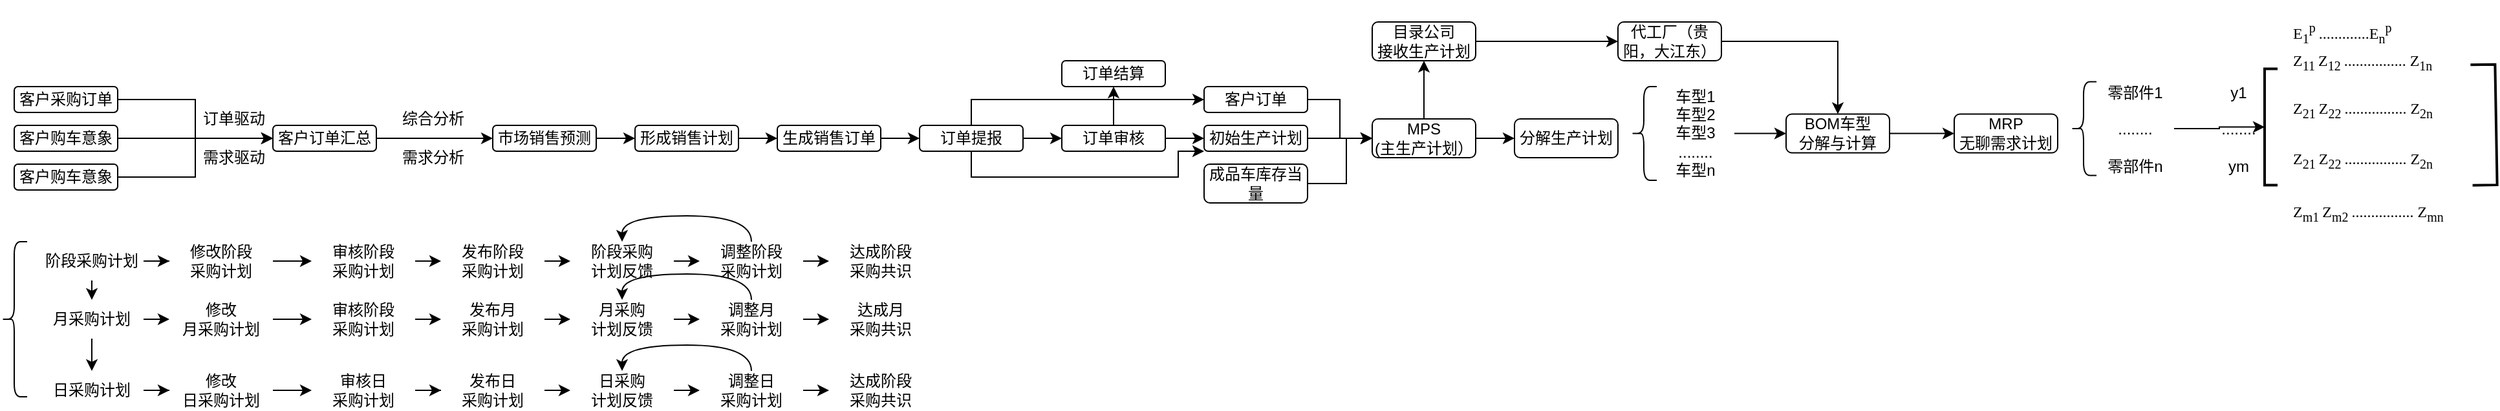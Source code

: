 <mxfile version="20.8.1" type="github">
  <diagram id="C5RBs43oDa-KdzZeNtuy" name="Page-1">
    <mxGraphModel dx="854" dy="623" grid="1" gridSize="10" guides="1" tooltips="1" connect="1" arrows="1" fold="1" page="1" pageScale="1" pageWidth="827" pageHeight="1169" math="0" shadow="0">
      <root>
        <mxCell id="WIyWlLk6GJQsqaUBKTNV-0" />
        <mxCell id="WIyWlLk6GJQsqaUBKTNV-1" parent="WIyWlLk6GJQsqaUBKTNV-0" />
        <mxCell id="sxWZpPEsp6KU3jiY7LQL-4" style="edgeStyle=orthogonalEdgeStyle;rounded=0;orthogonalLoop=1;jettySize=auto;html=1;exitX=1;exitY=0.5;exitDx=0;exitDy=0;entryX=0;entryY=0.5;entryDx=0;entryDy=0;" parent="WIyWlLk6GJQsqaUBKTNV-1" source="WIyWlLk6GJQsqaUBKTNV-3" target="sxWZpPEsp6KU3jiY7LQL-2" edge="1">
          <mxGeometry relative="1" as="geometry" />
        </mxCell>
        <mxCell id="WIyWlLk6GJQsqaUBKTNV-3" value="客户采购订单" style="rounded=1;whiteSpace=wrap;html=1;fontSize=12;glass=0;strokeWidth=1;shadow=0;" parent="WIyWlLk6GJQsqaUBKTNV-1" vertex="1">
          <mxGeometry x="60" y="80" width="80" height="20" as="geometry" />
        </mxCell>
        <mxCell id="WIyWlLk6GJQsqaUBKTNV-4" value="Yes" style="rounded=0;html=1;jettySize=auto;orthogonalLoop=1;fontSize=11;endArrow=block;endFill=0;endSize=8;strokeWidth=1;shadow=0;labelBackgroundColor=none;edgeStyle=orthogonalEdgeStyle;" parent="WIyWlLk6GJQsqaUBKTNV-1" edge="1">
          <mxGeometry y="20" relative="1" as="geometry">
            <mxPoint as="offset" />
            <mxPoint x="220" y="250" as="sourcePoint" />
          </mxGeometry>
        </mxCell>
        <mxCell id="WIyWlLk6GJQsqaUBKTNV-5" value="No" style="edgeStyle=orthogonalEdgeStyle;rounded=0;html=1;jettySize=auto;orthogonalLoop=1;fontSize=11;endArrow=block;endFill=0;endSize=8;strokeWidth=1;shadow=0;labelBackgroundColor=none;" parent="WIyWlLk6GJQsqaUBKTNV-1" edge="1">
          <mxGeometry y="10" relative="1" as="geometry">
            <mxPoint as="offset" />
            <mxPoint x="270" y="210" as="sourcePoint" />
          </mxGeometry>
        </mxCell>
        <mxCell id="WIyWlLk6GJQsqaUBKTNV-8" value="No" style="rounded=0;html=1;jettySize=auto;orthogonalLoop=1;fontSize=11;endArrow=block;endFill=0;endSize=8;strokeWidth=1;shadow=0;labelBackgroundColor=none;edgeStyle=orthogonalEdgeStyle;" parent="WIyWlLk6GJQsqaUBKTNV-1" edge="1">
          <mxGeometry x="0.333" y="20" relative="1" as="geometry">
            <mxPoint as="offset" />
            <mxPoint x="220" y="370" as="sourcePoint" />
          </mxGeometry>
        </mxCell>
        <mxCell id="WIyWlLk6GJQsqaUBKTNV-9" value="Yes" style="edgeStyle=orthogonalEdgeStyle;rounded=0;html=1;jettySize=auto;orthogonalLoop=1;fontSize=11;endArrow=block;endFill=0;endSize=8;strokeWidth=1;shadow=0;labelBackgroundColor=none;" parent="WIyWlLk6GJQsqaUBKTNV-1" edge="1">
          <mxGeometry y="10" relative="1" as="geometry">
            <mxPoint as="offset" />
            <mxPoint x="320" y="330" as="targetPoint" />
          </mxGeometry>
        </mxCell>
        <mxCell id="sxWZpPEsp6KU3jiY7LQL-5" style="edgeStyle=orthogonalEdgeStyle;rounded=0;orthogonalLoop=1;jettySize=auto;html=1;exitX=1;exitY=0.5;exitDx=0;exitDy=0;entryX=1;entryY=1;entryDx=0;entryDy=0;" parent="WIyWlLk6GJQsqaUBKTNV-1" source="sxWZpPEsp6KU3jiY7LQL-0" target="sxWZpPEsp6KU3jiY7LQL-7" edge="1">
          <mxGeometry relative="1" as="geometry">
            <mxPoint x="230" y="120" as="targetPoint" />
            <Array as="points">
              <mxPoint x="200" y="120" />
              <mxPoint x="200" y="120" />
            </Array>
          </mxGeometry>
        </mxCell>
        <mxCell id="sxWZpPEsp6KU3jiY7LQL-0" value="客户购车意象" style="rounded=1;whiteSpace=wrap;html=1;fontSize=12;glass=0;strokeWidth=1;shadow=0;" parent="WIyWlLk6GJQsqaUBKTNV-1" vertex="1">
          <mxGeometry x="60" y="110" width="80" height="20" as="geometry" />
        </mxCell>
        <mxCell id="sxWZpPEsp6KU3jiY7LQL-6" style="edgeStyle=orthogonalEdgeStyle;rounded=0;orthogonalLoop=1;jettySize=auto;html=1;exitX=1;exitY=0.5;exitDx=0;exitDy=0;entryX=1;entryY=1;entryDx=0;entryDy=0;" parent="WIyWlLk6GJQsqaUBKTNV-1" source="sxWZpPEsp6KU3jiY7LQL-1" target="sxWZpPEsp6KU3jiY7LQL-7" edge="1">
          <mxGeometry relative="1" as="geometry">
            <mxPoint x="230" y="120" as="targetPoint" />
            <Array as="points">
              <mxPoint x="200" y="150" />
              <mxPoint x="200" y="120" />
            </Array>
          </mxGeometry>
        </mxCell>
        <mxCell id="sxWZpPEsp6KU3jiY7LQL-1" value="客户购车意象" style="rounded=1;whiteSpace=wrap;html=1;fontSize=12;glass=0;strokeWidth=1;shadow=0;" parent="WIyWlLk6GJQsqaUBKTNV-1" vertex="1">
          <mxGeometry x="60" y="140" width="80" height="20" as="geometry" />
        </mxCell>
        <mxCell id="sxWZpPEsp6KU3jiY7LQL-10" style="edgeStyle=orthogonalEdgeStyle;rounded=0;orthogonalLoop=1;jettySize=auto;html=1;exitX=1;exitY=0.5;exitDx=0;exitDy=0;entryX=0;entryY=0.5;entryDx=0;entryDy=0;" parent="WIyWlLk6GJQsqaUBKTNV-1" source="sxWZpPEsp6KU3jiY7LQL-2" target="sxWZpPEsp6KU3jiY7LQL-9" edge="1">
          <mxGeometry relative="1" as="geometry" />
        </mxCell>
        <mxCell id="sxWZpPEsp6KU3jiY7LQL-2" value="客户订单汇总" style="rounded=1;whiteSpace=wrap;html=1;fontSize=12;glass=0;strokeWidth=1;shadow=0;" parent="WIyWlLk6GJQsqaUBKTNV-1" vertex="1">
          <mxGeometry x="260" y="110" width="80" height="20" as="geometry" />
        </mxCell>
        <mxCell id="sxWZpPEsp6KU3jiY7LQL-7" value="订单驱动" style="text;html=1;strokeColor=none;fillColor=none;align=center;verticalAlign=middle;whiteSpace=wrap;rounded=0;" parent="WIyWlLk6GJQsqaUBKTNV-1" vertex="1">
          <mxGeometry x="200" y="90" width="60" height="30" as="geometry" />
        </mxCell>
        <mxCell id="sxWZpPEsp6KU3jiY7LQL-8" value="需求驱动" style="text;html=1;strokeColor=none;fillColor=none;align=center;verticalAlign=middle;whiteSpace=wrap;rounded=0;" parent="WIyWlLk6GJQsqaUBKTNV-1" vertex="1">
          <mxGeometry x="200" y="120" width="60" height="30" as="geometry" />
        </mxCell>
        <mxCell id="67DfNJz796cae_3MI913-1" value="" style="edgeStyle=orthogonalEdgeStyle;rounded=0;orthogonalLoop=1;jettySize=auto;html=1;entryX=0;entryY=0.5;entryDx=0;entryDy=0;" parent="WIyWlLk6GJQsqaUBKTNV-1" source="sxWZpPEsp6KU3jiY7LQL-9" target="67DfNJz796cae_3MI913-2" edge="1">
          <mxGeometry relative="1" as="geometry">
            <mxPoint x="550" y="120" as="targetPoint" />
          </mxGeometry>
        </mxCell>
        <mxCell id="sxWZpPEsp6KU3jiY7LQL-9" value="市场销售预测" style="rounded=1;whiteSpace=wrap;html=1;fontSize=12;glass=0;strokeWidth=1;shadow=0;" parent="WIyWlLk6GJQsqaUBKTNV-1" vertex="1">
          <mxGeometry x="430" y="110" width="80" height="20" as="geometry" />
        </mxCell>
        <mxCell id="sxWZpPEsp6KU3jiY7LQL-11" value="综合分析" style="text;html=1;strokeColor=none;fillColor=none;align=center;verticalAlign=middle;whiteSpace=wrap;rounded=0;" parent="WIyWlLk6GJQsqaUBKTNV-1" vertex="1">
          <mxGeometry x="354" y="90" width="60" height="30" as="geometry" />
        </mxCell>
        <mxCell id="sxWZpPEsp6KU3jiY7LQL-12" value="需求分析" style="text;html=1;strokeColor=none;fillColor=none;align=center;verticalAlign=middle;whiteSpace=wrap;rounded=0;" parent="WIyWlLk6GJQsqaUBKTNV-1" vertex="1">
          <mxGeometry x="354" y="120" width="60" height="30" as="geometry" />
        </mxCell>
        <mxCell id="67DfNJz796cae_3MI913-4" style="edgeStyle=orthogonalEdgeStyle;rounded=0;orthogonalLoop=1;jettySize=auto;html=1;exitX=1;exitY=0.5;exitDx=0;exitDy=0;entryX=0;entryY=0.5;entryDx=0;entryDy=0;" parent="WIyWlLk6GJQsqaUBKTNV-1" source="67DfNJz796cae_3MI913-2" target="67DfNJz796cae_3MI913-3" edge="1">
          <mxGeometry relative="1" as="geometry" />
        </mxCell>
        <mxCell id="67DfNJz796cae_3MI913-2" value="形成销售计划" style="rounded=1;whiteSpace=wrap;html=1;fontSize=12;glass=0;strokeWidth=1;shadow=0;" parent="WIyWlLk6GJQsqaUBKTNV-1" vertex="1">
          <mxGeometry x="540" y="110" width="80" height="20" as="geometry" />
        </mxCell>
        <mxCell id="67DfNJz796cae_3MI913-8" style="edgeStyle=orthogonalEdgeStyle;rounded=0;orthogonalLoop=1;jettySize=auto;html=1;exitX=1;exitY=0.5;exitDx=0;exitDy=0;entryX=0;entryY=0.5;entryDx=0;entryDy=0;" parent="WIyWlLk6GJQsqaUBKTNV-1" source="67DfNJz796cae_3MI913-3" target="67DfNJz796cae_3MI913-6" edge="1">
          <mxGeometry relative="1" as="geometry" />
        </mxCell>
        <mxCell id="67DfNJz796cae_3MI913-3" value="生成销售订单" style="rounded=1;whiteSpace=wrap;html=1;fontSize=12;glass=0;strokeWidth=1;shadow=0;" parent="WIyWlLk6GJQsqaUBKTNV-1" vertex="1">
          <mxGeometry x="650" y="110" width="80" height="20" as="geometry" />
        </mxCell>
        <mxCell id="67DfNJz796cae_3MI913-10" style="edgeStyle=orthogonalEdgeStyle;rounded=0;orthogonalLoop=1;jettySize=auto;html=1;exitX=1;exitY=0.5;exitDx=0;exitDy=0;entryX=0;entryY=0.5;entryDx=0;entryDy=0;" parent="WIyWlLk6GJQsqaUBKTNV-1" source="67DfNJz796cae_3MI913-6" target="67DfNJz796cae_3MI913-9" edge="1">
          <mxGeometry relative="1" as="geometry" />
        </mxCell>
        <mxCell id="67DfNJz796cae_3MI913-17" style="edgeStyle=orthogonalEdgeStyle;rounded=0;orthogonalLoop=1;jettySize=auto;html=1;exitX=0.5;exitY=0;exitDx=0;exitDy=0;entryX=0;entryY=0.5;entryDx=0;entryDy=0;" parent="WIyWlLk6GJQsqaUBKTNV-1" source="67DfNJz796cae_3MI913-6" target="67DfNJz796cae_3MI913-15" edge="1">
          <mxGeometry relative="1" as="geometry" />
        </mxCell>
        <mxCell id="67DfNJz796cae_3MI913-18" style="edgeStyle=orthogonalEdgeStyle;rounded=0;orthogonalLoop=1;jettySize=auto;html=1;exitX=0.5;exitY=1;exitDx=0;exitDy=0;entryX=0;entryY=1;entryDx=0;entryDy=0;" parent="WIyWlLk6GJQsqaUBKTNV-1" source="67DfNJz796cae_3MI913-6" target="67DfNJz796cae_3MI913-13" edge="1">
          <mxGeometry relative="1" as="geometry">
            <mxPoint x="970" y="130" as="targetPoint" />
            <Array as="points">
              <mxPoint x="800" y="150" />
              <mxPoint x="960" y="150" />
              <mxPoint x="960" y="130" />
            </Array>
          </mxGeometry>
        </mxCell>
        <mxCell id="67DfNJz796cae_3MI913-6" value="订单提报" style="rounded=1;whiteSpace=wrap;html=1;fontSize=12;glass=0;strokeWidth=1;shadow=0;" parent="WIyWlLk6GJQsqaUBKTNV-1" vertex="1">
          <mxGeometry x="760" y="110" width="80" height="20" as="geometry" />
        </mxCell>
        <mxCell id="67DfNJz796cae_3MI913-12" style="edgeStyle=orthogonalEdgeStyle;rounded=0;orthogonalLoop=1;jettySize=auto;html=1;exitX=0.5;exitY=0;exitDx=0;exitDy=0;entryX=0.5;entryY=1;entryDx=0;entryDy=0;" parent="WIyWlLk6GJQsqaUBKTNV-1" source="67DfNJz796cae_3MI913-9" target="67DfNJz796cae_3MI913-11" edge="1">
          <mxGeometry relative="1" as="geometry" />
        </mxCell>
        <mxCell id="67DfNJz796cae_3MI913-14" style="edgeStyle=orthogonalEdgeStyle;rounded=0;orthogonalLoop=1;jettySize=auto;html=1;exitX=1;exitY=0.5;exitDx=0;exitDy=0;entryX=0;entryY=0.5;entryDx=0;entryDy=0;" parent="WIyWlLk6GJQsqaUBKTNV-1" source="67DfNJz796cae_3MI913-9" target="67DfNJz796cae_3MI913-13" edge="1">
          <mxGeometry relative="1" as="geometry" />
        </mxCell>
        <mxCell id="67DfNJz796cae_3MI913-9" value="订单审核" style="rounded=1;whiteSpace=wrap;html=1;fontSize=12;glass=0;strokeWidth=1;shadow=0;" parent="WIyWlLk6GJQsqaUBKTNV-1" vertex="1">
          <mxGeometry x="870" y="110" width="80" height="20" as="geometry" />
        </mxCell>
        <mxCell id="67DfNJz796cae_3MI913-11" value="订单结算" style="rounded=1;whiteSpace=wrap;html=1;fontSize=12;glass=0;strokeWidth=1;shadow=0;" parent="WIyWlLk6GJQsqaUBKTNV-1" vertex="1">
          <mxGeometry x="870" y="60" width="80" height="20" as="geometry" />
        </mxCell>
        <mxCell id="67DfNJz796cae_3MI913-22" style="edgeStyle=orthogonalEdgeStyle;rounded=0;orthogonalLoop=1;jettySize=auto;html=1;exitX=1;exitY=0.5;exitDx=0;exitDy=0;" parent="WIyWlLk6GJQsqaUBKTNV-1" source="67DfNJz796cae_3MI913-13" edge="1">
          <mxGeometry relative="1" as="geometry">
            <mxPoint x="1110" y="120" as="targetPoint" />
          </mxGeometry>
        </mxCell>
        <mxCell id="67DfNJz796cae_3MI913-13" value="初始生产计划" style="rounded=1;whiteSpace=wrap;html=1;fontSize=12;glass=0;strokeWidth=1;shadow=0;" parent="WIyWlLk6GJQsqaUBKTNV-1" vertex="1">
          <mxGeometry x="980" y="110" width="80" height="20" as="geometry" />
        </mxCell>
        <mxCell id="67DfNJz796cae_3MI913-21" style="edgeStyle=orthogonalEdgeStyle;rounded=0;orthogonalLoop=1;jettySize=auto;html=1;exitX=1;exitY=0.5;exitDx=0;exitDy=0;entryX=0;entryY=0.5;entryDx=0;entryDy=0;" parent="WIyWlLk6GJQsqaUBKTNV-1" source="67DfNJz796cae_3MI913-15" target="67DfNJz796cae_3MI913-20" edge="1">
          <mxGeometry relative="1" as="geometry" />
        </mxCell>
        <mxCell id="67DfNJz796cae_3MI913-15" value="客户订单" style="rounded=1;whiteSpace=wrap;html=1;fontSize=12;glass=0;strokeWidth=1;shadow=0;" parent="WIyWlLk6GJQsqaUBKTNV-1" vertex="1">
          <mxGeometry x="980" y="80" width="80" height="20" as="geometry" />
        </mxCell>
        <mxCell id="67DfNJz796cae_3MI913-23" style="edgeStyle=orthogonalEdgeStyle;rounded=0;orthogonalLoop=1;jettySize=auto;html=1;exitX=1;exitY=0.5;exitDx=0;exitDy=0;" parent="WIyWlLk6GJQsqaUBKTNV-1" source="67DfNJz796cae_3MI913-16" edge="1">
          <mxGeometry relative="1" as="geometry">
            <mxPoint x="1110" y="120" as="targetPoint" />
            <Array as="points">
              <mxPoint x="1090" y="155" />
              <mxPoint x="1090" y="120" />
            </Array>
          </mxGeometry>
        </mxCell>
        <mxCell id="67DfNJz796cae_3MI913-16" value="成品车库存当量" style="rounded=1;whiteSpace=wrap;html=1;fontSize=12;glass=0;strokeWidth=1;shadow=0;" parent="WIyWlLk6GJQsqaUBKTNV-1" vertex="1">
          <mxGeometry x="980" y="140" width="80" height="30" as="geometry" />
        </mxCell>
        <mxCell id="67DfNJz796cae_3MI913-25" style="edgeStyle=orthogonalEdgeStyle;rounded=0;orthogonalLoop=1;jettySize=auto;html=1;exitX=0.5;exitY=0;exitDx=0;exitDy=0;entryX=0.5;entryY=1;entryDx=0;entryDy=0;" parent="WIyWlLk6GJQsqaUBKTNV-1" source="67DfNJz796cae_3MI913-20" target="67DfNJz796cae_3MI913-24" edge="1">
          <mxGeometry relative="1" as="geometry" />
        </mxCell>
        <mxCell id="67DfNJz796cae_3MI913-29" style="edgeStyle=orthogonalEdgeStyle;rounded=0;orthogonalLoop=1;jettySize=auto;html=1;exitX=1;exitY=0.5;exitDx=0;exitDy=0;entryX=0;entryY=0.5;entryDx=0;entryDy=0;" parent="WIyWlLk6GJQsqaUBKTNV-1" source="67DfNJz796cae_3MI913-20" target="67DfNJz796cae_3MI913-28" edge="1">
          <mxGeometry relative="1" as="geometry" />
        </mxCell>
        <mxCell id="67DfNJz796cae_3MI913-20" value="MPS&lt;br&gt;(主生产计划）" style="rounded=1;whiteSpace=wrap;html=1;fontSize=12;glass=0;strokeWidth=1;shadow=0;" parent="WIyWlLk6GJQsqaUBKTNV-1" vertex="1">
          <mxGeometry x="1110" y="105" width="80" height="30" as="geometry" />
        </mxCell>
        <mxCell id="67DfNJz796cae_3MI913-27" style="edgeStyle=orthogonalEdgeStyle;rounded=0;orthogonalLoop=1;jettySize=auto;html=1;exitX=1;exitY=0.5;exitDx=0;exitDy=0;entryX=0;entryY=0.5;entryDx=0;entryDy=0;" parent="WIyWlLk6GJQsqaUBKTNV-1" source="67DfNJz796cae_3MI913-24" target="67DfNJz796cae_3MI913-26" edge="1">
          <mxGeometry relative="1" as="geometry" />
        </mxCell>
        <mxCell id="67DfNJz796cae_3MI913-24" value="目录公司&lt;br&gt;接收生产计划" style="rounded=1;whiteSpace=wrap;html=1;fontSize=12;glass=0;strokeWidth=1;shadow=0;" parent="WIyWlLk6GJQsqaUBKTNV-1" vertex="1">
          <mxGeometry x="1110" y="30" width="80" height="30" as="geometry" />
        </mxCell>
        <mxCell id="67DfNJz796cae_3MI913-34" style="edgeStyle=orthogonalEdgeStyle;rounded=0;orthogonalLoop=1;jettySize=auto;html=1;exitX=1;exitY=0.5;exitDx=0;exitDy=0;entryX=0.5;entryY=0;entryDx=0;entryDy=0;" parent="WIyWlLk6GJQsqaUBKTNV-1" source="67DfNJz796cae_3MI913-26" target="67DfNJz796cae_3MI913-33" edge="1">
          <mxGeometry relative="1" as="geometry" />
        </mxCell>
        <mxCell id="67DfNJz796cae_3MI913-26" value="代工厂（贵阳，大江东）" style="rounded=1;whiteSpace=wrap;html=1;fontSize=12;glass=0;strokeWidth=1;shadow=0;" parent="WIyWlLk6GJQsqaUBKTNV-1" vertex="1">
          <mxGeometry x="1300" y="30" width="80" height="30" as="geometry" />
        </mxCell>
        <mxCell id="67DfNJz796cae_3MI913-28" value="分解生产计划" style="rounded=1;whiteSpace=wrap;html=1;fontSize=12;glass=0;strokeWidth=1;shadow=0;" parent="WIyWlLk6GJQsqaUBKTNV-1" vertex="1">
          <mxGeometry x="1220" y="105" width="80" height="30" as="geometry" />
        </mxCell>
        <mxCell id="67DfNJz796cae_3MI913-31" value="" style="shape=curlyBracket;whiteSpace=wrap;html=1;rounded=1;labelPosition=left;verticalLabelPosition=middle;align=right;verticalAlign=middle;size=0.5;" parent="WIyWlLk6GJQsqaUBKTNV-1" vertex="1">
          <mxGeometry x="1310" y="80" width="20" height="72.5" as="geometry" />
        </mxCell>
        <mxCell id="67DfNJz796cae_3MI913-37" style="edgeStyle=orthogonalEdgeStyle;rounded=0;orthogonalLoop=1;jettySize=auto;html=1;exitX=1;exitY=0.5;exitDx=0;exitDy=0;entryX=0;entryY=0.5;entryDx=0;entryDy=0;" parent="WIyWlLk6GJQsqaUBKTNV-1" source="67DfNJz796cae_3MI913-32" target="67DfNJz796cae_3MI913-33" edge="1">
          <mxGeometry relative="1" as="geometry" />
        </mxCell>
        <mxCell id="67DfNJz796cae_3MI913-32" value="车型1&lt;br&gt;车型2&lt;br&gt;车型3&lt;br&gt;........&lt;br&gt;车型n" style="text;html=1;strokeColor=none;fillColor=none;align=center;verticalAlign=middle;whiteSpace=wrap;rounded=0;" parent="WIyWlLk6GJQsqaUBKTNV-1" vertex="1">
          <mxGeometry x="1330" y="76.25" width="60" height="80" as="geometry" />
        </mxCell>
        <mxCell id="67DfNJz796cae_3MI913-40" style="edgeStyle=orthogonalEdgeStyle;rounded=0;orthogonalLoop=1;jettySize=auto;html=1;exitX=1;exitY=0.5;exitDx=0;exitDy=0;entryX=0;entryY=0.5;entryDx=0;entryDy=0;" parent="WIyWlLk6GJQsqaUBKTNV-1" source="67DfNJz796cae_3MI913-33" target="67DfNJz796cae_3MI913-39" edge="1">
          <mxGeometry relative="1" as="geometry" />
        </mxCell>
        <mxCell id="67DfNJz796cae_3MI913-33" value="BOM车型&lt;br&gt;分解与计算" style="rounded=1;whiteSpace=wrap;html=1;fontSize=12;glass=0;strokeWidth=1;shadow=0;" parent="WIyWlLk6GJQsqaUBKTNV-1" vertex="1">
          <mxGeometry x="1430" y="101.25" width="80" height="30" as="geometry" />
        </mxCell>
        <mxCell id="67DfNJz796cae_3MI913-39" value="MRP&lt;br&gt;无聊需求计划" style="rounded=1;whiteSpace=wrap;html=1;fontSize=12;glass=0;strokeWidth=1;shadow=0;" parent="WIyWlLk6GJQsqaUBKTNV-1" vertex="1">
          <mxGeometry x="1560" y="101.25" width="80" height="30" as="geometry" />
        </mxCell>
        <mxCell id="67DfNJz796cae_3MI913-41" value="" style="shape=curlyBracket;whiteSpace=wrap;html=1;rounded=1;labelPosition=left;verticalLabelPosition=middle;align=right;verticalAlign=middle;size=0.5;" parent="WIyWlLk6GJQsqaUBKTNV-1" vertex="1">
          <mxGeometry x="1650" y="76.25" width="20" height="72.5" as="geometry" />
        </mxCell>
        <mxCell id="67DfNJz796cae_3MI913-44" style="edgeStyle=orthogonalEdgeStyle;rounded=0;orthogonalLoop=1;jettySize=auto;html=1;exitX=1;exitY=0.5;exitDx=0;exitDy=0;entryX=0;entryY=0.5;entryDx=0;entryDy=0;entryPerimeter=0;" parent="WIyWlLk6GJQsqaUBKTNV-1" source="67DfNJz796cae_3MI913-42" target="67DfNJz796cae_3MI913-43" edge="1">
          <mxGeometry relative="1" as="geometry" />
        </mxCell>
        <mxCell id="67DfNJz796cae_3MI913-42" value="零部件1&lt;br&gt;&lt;br&gt;........&lt;br&gt;&lt;br&gt;零部件n" style="text;html=1;strokeColor=none;fillColor=none;align=center;verticalAlign=middle;whiteSpace=wrap;rounded=0;" parent="WIyWlLk6GJQsqaUBKTNV-1" vertex="1">
          <mxGeometry x="1670" y="72.5" width="60" height="80" as="geometry" />
        </mxCell>
        <mxCell id="67DfNJz796cae_3MI913-43" value="" style="strokeWidth=2;html=1;shape=mxgraph.flowchart.annotation_1;align=left;pointerEvents=1;" parent="WIyWlLk6GJQsqaUBKTNV-1" vertex="1">
          <mxGeometry x="1800" y="66.25" width="10" height="90" as="geometry" />
        </mxCell>
        <mxCell id="67DfNJz796cae_3MI913-45" value="y1&lt;br&gt;&lt;br&gt;........&lt;br&gt;&lt;br&gt;ym" style="text;html=1;strokeColor=none;fillColor=none;align=center;verticalAlign=middle;whiteSpace=wrap;rounded=0;" parent="WIyWlLk6GJQsqaUBKTNV-1" vertex="1">
          <mxGeometry x="1750" y="72.5" width="60" height="80" as="geometry" />
        </mxCell>
        <mxCell id="67DfNJz796cae_3MI913-46" value="&lt;p style=&quot;margin: 0cm; font-family: DengXian;&quot; class=&quot;MsoNormal&quot;&gt;&lt;font style=&quot;font-size: 12px;&quot;&gt;&lt;span style=&quot;&quot; lang=&quot;EN-US&quot;&gt;E&lt;sub&gt;1&lt;/sub&gt;&lt;/span&gt;&lt;span style=&quot;&quot; lang=&quot;EN-US&quot;&gt;&lt;sup&gt;p &lt;/sup&gt;.............E&lt;sub&gt;n&lt;/sub&gt;&lt;sup&gt;p&lt;/sup&gt;&lt;/span&gt;&lt;/font&gt;&lt;span style=&quot;font-size: 12pt; font-size: 12pt;&quot; lang=&quot;EN-US&quot;&gt;&lt;/span&gt;&lt;/p&gt;" style="text;html=1;strokeColor=none;fillColor=none;align=left;verticalAlign=middle;whiteSpace=wrap;rounded=0;" parent="WIyWlLk6GJQsqaUBKTNV-1" vertex="1">
          <mxGeometry x="1820" y="13" width="90" height="50" as="geometry" />
        </mxCell>
        <mxCell id="67DfNJz796cae_3MI913-47" value="&lt;p style=&quot;margin: 0cm; font-family: DengXian;&quot; class=&quot;MsoNormal&quot;&gt;&lt;font style=&quot;font-size: 12px;&quot;&gt;&lt;span style=&quot;&quot; lang=&quot;EN-US&quot;&gt;Z&lt;sub&gt;11&lt;/sub&gt;&lt;/span&gt;&lt;span style=&quot;&quot; lang=&quot;EN-US&quot;&gt;&lt;sup&gt;&amp;nbsp;&lt;/sup&gt;&lt;/span&gt;&lt;/font&gt;&lt;span style=&quot;background-color: initial;&quot;&gt;Z&lt;sub&gt;12 &lt;/sub&gt;................ Z&lt;sub&gt;1n&lt;/sub&gt;&lt;/span&gt;&lt;/p&gt;&lt;p style=&quot;margin: 0cm; font-family: DengXian;&quot; class=&quot;MsoNormal&quot;&gt;&lt;span style=&quot;background-color: initial;&quot;&gt;&lt;sub&gt;&lt;br&gt;&lt;/sub&gt;&lt;/span&gt;&lt;/p&gt;&lt;p style=&quot;margin: 0cm; font-family: DengXian;&quot; class=&quot;MsoNormal&quot;&gt;&lt;font style=&quot;border-color: var(--border-color);&quot;&gt;&lt;span style=&quot;border-color: var(--border-color);&quot; lang=&quot;EN-US&quot;&gt;Z&lt;sub style=&quot;border-color: var(--border-color);&quot;&gt;21&lt;/sub&gt;&lt;/span&gt;&lt;span style=&quot;border-color: var(--border-color);&quot; lang=&quot;EN-US&quot;&gt;&lt;sup style=&quot;border-color: var(--border-color);&quot;&gt;&amp;nbsp;&lt;/sup&gt;&lt;/span&gt;&lt;/font&gt;&lt;span style=&quot;border-color: var(--border-color); background-color: initial;&quot;&gt;Z&lt;sub style=&quot;border-color: var(--border-color);&quot;&gt;22&amp;nbsp;&lt;/sub&gt;................ Z&lt;sub style=&quot;border-color: var(--border-color);&quot;&gt;2n&lt;/sub&gt;&lt;/span&gt;&lt;/p&gt;&lt;p style=&quot;margin: 0cm; font-family: DengXian;&quot; class=&quot;MsoNormal&quot;&gt;&lt;span style=&quot;border-color: var(--border-color); background-color: initial;&quot;&gt;&lt;sub style=&quot;border-color: var(--border-color);&quot;&gt;&lt;br&gt;&lt;/sub&gt;&lt;/span&gt;&lt;/p&gt;&lt;p style=&quot;margin: 0cm; font-family: DengXian;&quot; class=&quot;MsoNormal&quot;&gt;&lt;span style=&quot;border-color: var(--border-color); background-color: initial;&quot;&gt;&lt;sub style=&quot;border-color: var(--border-color);&quot;&gt;&lt;font style=&quot;border-color: var(--border-color); font-size: 12px;&quot;&gt;&lt;span style=&quot;border-color: var(--border-color);&quot; lang=&quot;EN-US&quot;&gt;Z&lt;sub style=&quot;border-color: var(--border-color);&quot;&gt;21&lt;/sub&gt;&lt;/span&gt;&lt;span style=&quot;border-color: var(--border-color);&quot; lang=&quot;EN-US&quot;&gt;&lt;sup style=&quot;border-color: var(--border-color);&quot;&gt;&amp;nbsp;&lt;/sup&gt;&lt;/span&gt;&lt;/font&gt;&lt;span style=&quot;border-color: var(--border-color); font-size: 12px; background-color: initial;&quot;&gt;Z&lt;sub style=&quot;border-color: var(--border-color);&quot;&gt;22&amp;nbsp;&lt;/sub&gt;................ Z&lt;sub style=&quot;border-color: var(--border-color);&quot;&gt;2n&lt;/sub&gt;&lt;/span&gt;&lt;br&gt;&lt;/sub&gt;&lt;/span&gt;&lt;/p&gt;&lt;p style=&quot;margin: 0cm; font-family: DengXian;&quot; class=&quot;MsoNormal&quot;&gt;&lt;span style=&quot;border-color: var(--border-color); background-color: initial;&quot;&gt;&lt;sub style=&quot;border-color: var(--border-color);&quot;&gt;&lt;span style=&quot;border-color: var(--border-color); font-size: 12px; background-color: initial;&quot;&gt;&lt;sub style=&quot;border-color: var(--border-color);&quot;&gt;&lt;br&gt;&lt;/sub&gt;&lt;/span&gt;&lt;/sub&gt;&lt;/span&gt;&lt;/p&gt;&lt;p style=&quot;margin: 0cm; font-family: DengXian;&quot; class=&quot;MsoNormal&quot;&gt;&lt;span style=&quot;border-color: var(--border-color); background-color: initial;&quot;&gt;&lt;span style=&quot;border-color: var(--border-color);&quot;&gt;&lt;span style=&quot;border-color: var(--border-color); font-size: 12px; background-color: initial;&quot;&gt;&lt;span style=&quot;border-color: var(--border-color);&quot;&gt;&lt;/span&gt;&lt;/span&gt;&lt;/span&gt;&lt;/span&gt;&lt;/p&gt;&lt;p style=&quot;border-color: var(--border-color); margin: 0cm; font-family: DengXian;&quot; class=&quot;MsoNormal&quot;&gt;&lt;span style=&quot;border-color: var(--border-color); background-color: initial;&quot;&gt;&lt;sub style=&quot;border-color: var(--border-color);&quot;&gt;&lt;font style=&quot;border-color: var(--border-color); font-size: 12px;&quot;&gt;&lt;span style=&quot;border-color: var(--border-color);&quot; lang=&quot;EN-US&quot;&gt;Z&lt;sub style=&quot;border-color: var(--border-color);&quot;&gt;m1&lt;/sub&gt;&lt;/span&gt;&lt;span style=&quot;border-color: var(--border-color);&quot; lang=&quot;EN-US&quot;&gt;&lt;sup style=&quot;border-color: var(--border-color);&quot;&gt;&amp;nbsp;&lt;/sup&gt;&lt;/span&gt;&lt;/font&gt;&lt;span style=&quot;border-color: var(--border-color); font-size: 12px; background-color: initial;&quot;&gt;Z&lt;sub style=&quot;border-color: var(--border-color);&quot;&gt;m2&amp;nbsp;&lt;/sub&gt;................ Z&lt;sub style=&quot;border-color: var(--border-color);&quot;&gt;mn&lt;/sub&gt;&lt;/span&gt;&lt;/sub&gt;&lt;/span&gt;&lt;/p&gt;" style="text;html=1;strokeColor=none;fillColor=none;align=left;verticalAlign=middle;whiteSpace=wrap;rounded=0;" parent="WIyWlLk6GJQsqaUBKTNV-1" vertex="1">
          <mxGeometry x="1820" y="76.25" width="150" height="83.75" as="geometry" />
        </mxCell>
        <mxCell id="njYk10X9vC9XWmvO97f1-0" value="" style="strokeWidth=2;html=1;shape=mxgraph.flowchart.annotation_1;align=left;pointerEvents=1;rotation=-181;" parent="WIyWlLk6GJQsqaUBKTNV-1" vertex="1">
          <mxGeometry x="1960" y="63" width="19" height="93.25" as="geometry" />
        </mxCell>
        <mxCell id="njYk10X9vC9XWmvO97f1-2" value="" style="shape=curlyBracket;whiteSpace=wrap;html=1;rounded=1;labelPosition=left;verticalLabelPosition=middle;align=right;verticalAlign=middle;" parent="WIyWlLk6GJQsqaUBKTNV-1" vertex="1">
          <mxGeometry x="50" y="200" width="20" height="120" as="geometry" />
        </mxCell>
        <mxCell id="w2PkJwAq_LyLqTt0G6Ef-6" style="edgeStyle=orthogonalEdgeStyle;rounded=0;orthogonalLoop=1;jettySize=auto;html=1;exitX=0.5;exitY=1;exitDx=0;exitDy=0;entryX=0.5;entryY=0;entryDx=0;entryDy=0;" edge="1" parent="WIyWlLk6GJQsqaUBKTNV-1" source="w2PkJwAq_LyLqTt0G6Ef-0" target="w2PkJwAq_LyLqTt0G6Ef-1">
          <mxGeometry relative="1" as="geometry" />
        </mxCell>
        <mxCell id="w2PkJwAq_LyLqTt0G6Ef-20" style="edgeStyle=orthogonalEdgeStyle;rounded=0;orthogonalLoop=1;jettySize=auto;html=1;exitX=1;exitY=0.5;exitDx=0;exitDy=0;" edge="1" parent="WIyWlLk6GJQsqaUBKTNV-1" source="w2PkJwAq_LyLqTt0G6Ef-0" target="w2PkJwAq_LyLqTt0G6Ef-3">
          <mxGeometry relative="1" as="geometry" />
        </mxCell>
        <mxCell id="w2PkJwAq_LyLqTt0G6Ef-0" value="阶段采购计划" style="text;html=1;strokeColor=none;fillColor=none;align=center;verticalAlign=middle;whiteSpace=wrap;rounded=0;" vertex="1" parent="WIyWlLk6GJQsqaUBKTNV-1">
          <mxGeometry x="80" y="200" width="80" height="30" as="geometry" />
        </mxCell>
        <mxCell id="w2PkJwAq_LyLqTt0G6Ef-7" style="edgeStyle=orthogonalEdgeStyle;rounded=0;orthogonalLoop=1;jettySize=auto;html=1;exitX=0.5;exitY=1;exitDx=0;exitDy=0;" edge="1" parent="WIyWlLk6GJQsqaUBKTNV-1" source="w2PkJwAq_LyLqTt0G6Ef-1" target="w2PkJwAq_LyLqTt0G6Ef-2">
          <mxGeometry relative="1" as="geometry" />
        </mxCell>
        <mxCell id="w2PkJwAq_LyLqTt0G6Ef-32" style="edgeStyle=orthogonalEdgeStyle;rounded=0;orthogonalLoop=1;jettySize=auto;html=1;exitX=1;exitY=0.5;exitDx=0;exitDy=0;entryX=0;entryY=0.5;entryDx=0;entryDy=0;strokeColor=default;" edge="1" parent="WIyWlLk6GJQsqaUBKTNV-1" source="w2PkJwAq_LyLqTt0G6Ef-1" target="w2PkJwAq_LyLqTt0G6Ef-4">
          <mxGeometry relative="1" as="geometry" />
        </mxCell>
        <mxCell id="w2PkJwAq_LyLqTt0G6Ef-1" value="月采购计划" style="text;html=1;strokeColor=none;fillColor=none;align=center;verticalAlign=middle;whiteSpace=wrap;rounded=0;" vertex="1" parent="WIyWlLk6GJQsqaUBKTNV-1">
          <mxGeometry x="80" y="245" width="80" height="30" as="geometry" />
        </mxCell>
        <mxCell id="w2PkJwAq_LyLqTt0G6Ef-28" style="edgeStyle=orthogonalEdgeStyle;orthogonalLoop=1;jettySize=auto;html=1;exitX=1;exitY=0.5;exitDx=0;exitDy=0;strokeColor=default;rounded=0;" edge="1" parent="WIyWlLk6GJQsqaUBKTNV-1" source="w2PkJwAq_LyLqTt0G6Ef-2" target="w2PkJwAq_LyLqTt0G6Ef-5">
          <mxGeometry relative="1" as="geometry" />
        </mxCell>
        <mxCell id="w2PkJwAq_LyLqTt0G6Ef-2" value="日采购计划" style="text;html=1;strokeColor=none;fillColor=none;align=center;verticalAlign=middle;whiteSpace=wrap;rounded=0;" vertex="1" parent="WIyWlLk6GJQsqaUBKTNV-1">
          <mxGeometry x="80" y="300" width="80" height="30" as="geometry" />
        </mxCell>
        <mxCell id="w2PkJwAq_LyLqTt0G6Ef-21" style="edgeStyle=orthogonalEdgeStyle;rounded=0;orthogonalLoop=1;jettySize=auto;html=1;exitX=1;exitY=0.5;exitDx=0;exitDy=0;" edge="1" parent="WIyWlLk6GJQsqaUBKTNV-1" source="w2PkJwAq_LyLqTt0G6Ef-3" target="w2PkJwAq_LyLqTt0G6Ef-8">
          <mxGeometry relative="1" as="geometry" />
        </mxCell>
        <mxCell id="w2PkJwAq_LyLqTt0G6Ef-3" value="修改阶段&lt;br&gt;采购计划" style="text;html=1;strokeColor=none;fillColor=none;align=center;verticalAlign=middle;whiteSpace=wrap;rounded=0;" vertex="1" parent="WIyWlLk6GJQsqaUBKTNV-1">
          <mxGeometry x="180" y="200" width="80" height="30" as="geometry" />
        </mxCell>
        <mxCell id="w2PkJwAq_LyLqTt0G6Ef-33" style="edgeStyle=orthogonalEdgeStyle;rounded=0;orthogonalLoop=1;jettySize=auto;html=1;exitX=1;exitY=0.5;exitDx=0;exitDy=0;strokeColor=default;" edge="1" parent="WIyWlLk6GJQsqaUBKTNV-1" source="w2PkJwAq_LyLqTt0G6Ef-4" target="w2PkJwAq_LyLqTt0G6Ef-9">
          <mxGeometry relative="1" as="geometry" />
        </mxCell>
        <mxCell id="w2PkJwAq_LyLqTt0G6Ef-4" value="修改&lt;br&gt;月采购计划" style="text;html=1;strokeColor=none;fillColor=none;align=center;verticalAlign=middle;whiteSpace=wrap;rounded=0;" vertex="1" parent="WIyWlLk6GJQsqaUBKTNV-1">
          <mxGeometry x="180" y="245" width="80" height="30" as="geometry" />
        </mxCell>
        <mxCell id="w2PkJwAq_LyLqTt0G6Ef-29" style="edgeStyle=orthogonalEdgeStyle;rounded=0;orthogonalLoop=1;jettySize=auto;html=1;exitX=1;exitY=0.5;exitDx=0;exitDy=0;strokeColor=default;" edge="1" parent="WIyWlLk6GJQsqaUBKTNV-1" source="w2PkJwAq_LyLqTt0G6Ef-5" target="w2PkJwAq_LyLqTt0G6Ef-10">
          <mxGeometry relative="1" as="geometry" />
        </mxCell>
        <mxCell id="w2PkJwAq_LyLqTt0G6Ef-5" value="修改&lt;br&gt;日采购计划" style="text;html=1;strokeColor=none;fillColor=none;align=center;verticalAlign=middle;whiteSpace=wrap;rounded=0;" vertex="1" parent="WIyWlLk6GJQsqaUBKTNV-1">
          <mxGeometry x="180" y="300" width="80" height="30" as="geometry" />
        </mxCell>
        <mxCell id="w2PkJwAq_LyLqTt0G6Ef-22" style="edgeStyle=orthogonalEdgeStyle;rounded=0;orthogonalLoop=1;jettySize=auto;html=1;exitX=1;exitY=0.5;exitDx=0;exitDy=0;entryX=0;entryY=0.5;entryDx=0;entryDy=0;" edge="1" parent="WIyWlLk6GJQsqaUBKTNV-1" source="w2PkJwAq_LyLqTt0G6Ef-8" target="w2PkJwAq_LyLqTt0G6Ef-11">
          <mxGeometry relative="1" as="geometry" />
        </mxCell>
        <mxCell id="w2PkJwAq_LyLqTt0G6Ef-8" value="审核阶段&lt;br&gt;采购计划" style="text;html=1;strokeColor=none;fillColor=none;align=center;verticalAlign=middle;whiteSpace=wrap;rounded=0;" vertex="1" parent="WIyWlLk6GJQsqaUBKTNV-1">
          <mxGeometry x="290" y="200" width="80" height="30" as="geometry" />
        </mxCell>
        <mxCell id="w2PkJwAq_LyLqTt0G6Ef-34" style="edgeStyle=orthogonalEdgeStyle;rounded=0;orthogonalLoop=1;jettySize=auto;html=1;exitX=1;exitY=0.5;exitDx=0;exitDy=0;entryX=0;entryY=0.5;entryDx=0;entryDy=0;strokeColor=default;" edge="1" parent="WIyWlLk6GJQsqaUBKTNV-1" source="w2PkJwAq_LyLqTt0G6Ef-9" target="w2PkJwAq_LyLqTt0G6Ef-12">
          <mxGeometry relative="1" as="geometry" />
        </mxCell>
        <mxCell id="w2PkJwAq_LyLqTt0G6Ef-9" value="审核阶段&lt;br&gt;采购计划" style="text;html=1;strokeColor=none;fillColor=none;align=center;verticalAlign=middle;whiteSpace=wrap;rounded=0;" vertex="1" parent="WIyWlLk6GJQsqaUBKTNV-1">
          <mxGeometry x="290" y="245" width="80" height="30" as="geometry" />
        </mxCell>
        <mxCell id="w2PkJwAq_LyLqTt0G6Ef-30" style="edgeStyle=orthogonalEdgeStyle;rounded=0;orthogonalLoop=1;jettySize=auto;html=1;exitX=1;exitY=0.5;exitDx=0;exitDy=0;strokeColor=default;" edge="1" parent="WIyWlLk6GJQsqaUBKTNV-1" source="w2PkJwAq_LyLqTt0G6Ef-10" target="w2PkJwAq_LyLqTt0G6Ef-13">
          <mxGeometry relative="1" as="geometry" />
        </mxCell>
        <mxCell id="w2PkJwAq_LyLqTt0G6Ef-10" value="审核日&lt;br&gt;采购计划" style="text;html=1;strokeColor=none;fillColor=none;align=center;verticalAlign=middle;whiteSpace=wrap;rounded=0;" vertex="1" parent="WIyWlLk6GJQsqaUBKTNV-1">
          <mxGeometry x="290" y="300" width="80" height="30" as="geometry" />
        </mxCell>
        <mxCell id="w2PkJwAq_LyLqTt0G6Ef-23" style="edgeStyle=orthogonalEdgeStyle;rounded=0;orthogonalLoop=1;jettySize=auto;html=1;exitX=1;exitY=0.5;exitDx=0;exitDy=0;entryX=0;entryY=0.5;entryDx=0;entryDy=0;" edge="1" parent="WIyWlLk6GJQsqaUBKTNV-1" source="w2PkJwAq_LyLqTt0G6Ef-11" target="w2PkJwAq_LyLqTt0G6Ef-14">
          <mxGeometry relative="1" as="geometry" />
        </mxCell>
        <mxCell id="w2PkJwAq_LyLqTt0G6Ef-11" value="发布阶段&lt;br&gt;采购计划" style="text;html=1;strokeColor=none;fillColor=none;align=center;verticalAlign=middle;whiteSpace=wrap;rounded=0;" vertex="1" parent="WIyWlLk6GJQsqaUBKTNV-1">
          <mxGeometry x="390" y="200" width="80" height="30" as="geometry" />
        </mxCell>
        <mxCell id="w2PkJwAq_LyLqTt0G6Ef-35" style="edgeStyle=orthogonalEdgeStyle;rounded=0;orthogonalLoop=1;jettySize=auto;html=1;exitX=1;exitY=0.5;exitDx=0;exitDy=0;entryX=0;entryY=0.5;entryDx=0;entryDy=0;strokeColor=default;" edge="1" parent="WIyWlLk6GJQsqaUBKTNV-1" source="w2PkJwAq_LyLqTt0G6Ef-12" target="w2PkJwAq_LyLqTt0G6Ef-15">
          <mxGeometry relative="1" as="geometry" />
        </mxCell>
        <mxCell id="w2PkJwAq_LyLqTt0G6Ef-12" value="发布月&lt;br&gt;采购计划" style="text;html=1;strokeColor=none;fillColor=none;align=center;verticalAlign=middle;whiteSpace=wrap;rounded=0;" vertex="1" parent="WIyWlLk6GJQsqaUBKTNV-1">
          <mxGeometry x="390" y="245" width="80" height="30" as="geometry" />
        </mxCell>
        <mxCell id="w2PkJwAq_LyLqTt0G6Ef-31" style="edgeStyle=orthogonalEdgeStyle;rounded=0;orthogonalLoop=1;jettySize=auto;html=1;exitX=1;exitY=0.5;exitDx=0;exitDy=0;entryX=0;entryY=0.5;entryDx=0;entryDy=0;strokeColor=default;" edge="1" parent="WIyWlLk6GJQsqaUBKTNV-1" source="w2PkJwAq_LyLqTt0G6Ef-13" target="w2PkJwAq_LyLqTt0G6Ef-16">
          <mxGeometry relative="1" as="geometry" />
        </mxCell>
        <mxCell id="w2PkJwAq_LyLqTt0G6Ef-13" value="发布日&lt;br&gt;采购计划" style="text;html=1;strokeColor=none;fillColor=none;align=center;verticalAlign=middle;whiteSpace=wrap;rounded=0;" vertex="1" parent="WIyWlLk6GJQsqaUBKTNV-1">
          <mxGeometry x="390" y="300" width="80" height="30" as="geometry" />
        </mxCell>
        <mxCell id="w2PkJwAq_LyLqTt0G6Ef-24" style="edgeStyle=orthogonalEdgeStyle;rounded=0;orthogonalLoop=1;jettySize=auto;html=1;exitX=1;exitY=0.5;exitDx=0;exitDy=0;entryX=0;entryY=0.5;entryDx=0;entryDy=0;" edge="1" parent="WIyWlLk6GJQsqaUBKTNV-1" source="w2PkJwAq_LyLqTt0G6Ef-14" target="w2PkJwAq_LyLqTt0G6Ef-17">
          <mxGeometry relative="1" as="geometry" />
        </mxCell>
        <mxCell id="w2PkJwAq_LyLqTt0G6Ef-14" value="阶段采购&lt;br&gt;计划反馈" style="text;html=1;strokeColor=none;fillColor=none;align=center;verticalAlign=middle;whiteSpace=wrap;rounded=0;" vertex="1" parent="WIyWlLk6GJQsqaUBKTNV-1">
          <mxGeometry x="490" y="200" width="80" height="30" as="geometry" />
        </mxCell>
        <mxCell id="w2PkJwAq_LyLqTt0G6Ef-36" style="edgeStyle=orthogonalEdgeStyle;rounded=0;orthogonalLoop=1;jettySize=auto;html=1;exitX=1;exitY=0.5;exitDx=0;exitDy=0;entryX=0;entryY=0.5;entryDx=0;entryDy=0;strokeColor=default;" edge="1" parent="WIyWlLk6GJQsqaUBKTNV-1" source="w2PkJwAq_LyLqTt0G6Ef-15" target="w2PkJwAq_LyLqTt0G6Ef-18">
          <mxGeometry relative="1" as="geometry" />
        </mxCell>
        <mxCell id="w2PkJwAq_LyLqTt0G6Ef-15" value="月采购&lt;br&gt;计划反馈" style="text;html=1;strokeColor=none;fillColor=none;align=center;verticalAlign=middle;whiteSpace=wrap;rounded=0;" vertex="1" parent="WIyWlLk6GJQsqaUBKTNV-1">
          <mxGeometry x="490" y="245" width="80" height="30" as="geometry" />
        </mxCell>
        <mxCell id="w2PkJwAq_LyLqTt0G6Ef-37" style="edgeStyle=orthogonalEdgeStyle;rounded=0;orthogonalLoop=1;jettySize=auto;html=1;exitX=1;exitY=0.5;exitDx=0;exitDy=0;entryX=0;entryY=0.5;entryDx=0;entryDy=0;strokeColor=default;" edge="1" parent="WIyWlLk6GJQsqaUBKTNV-1" source="w2PkJwAq_LyLqTt0G6Ef-16" target="w2PkJwAq_LyLqTt0G6Ef-19">
          <mxGeometry relative="1" as="geometry" />
        </mxCell>
        <mxCell id="w2PkJwAq_LyLqTt0G6Ef-16" value="日采购&lt;br&gt;计划反馈" style="text;html=1;strokeColor=none;fillColor=none;align=center;verticalAlign=middle;whiteSpace=wrap;rounded=0;" vertex="1" parent="WIyWlLk6GJQsqaUBKTNV-1">
          <mxGeometry x="490" y="300" width="80" height="30" as="geometry" />
        </mxCell>
        <mxCell id="w2PkJwAq_LyLqTt0G6Ef-25" style="edgeStyle=orthogonalEdgeStyle;orthogonalLoop=1;jettySize=auto;html=1;exitX=0.5;exitY=0;exitDx=0;exitDy=0;entryX=0.5;entryY=0;entryDx=0;entryDy=0;strokeColor=default;curved=1;" edge="1" parent="WIyWlLk6GJQsqaUBKTNV-1" source="w2PkJwAq_LyLqTt0G6Ef-17" target="w2PkJwAq_LyLqTt0G6Ef-14">
          <mxGeometry relative="1" as="geometry" />
        </mxCell>
        <mxCell id="w2PkJwAq_LyLqTt0G6Ef-41" style="edgeStyle=orthogonalEdgeStyle;rounded=0;orthogonalLoop=1;jettySize=auto;html=1;exitX=1;exitY=0.5;exitDx=0;exitDy=0;entryX=0;entryY=0.5;entryDx=0;entryDy=0;strokeColor=default;" edge="1" parent="WIyWlLk6GJQsqaUBKTNV-1" source="w2PkJwAq_LyLqTt0G6Ef-17" target="w2PkJwAq_LyLqTt0G6Ef-38">
          <mxGeometry relative="1" as="geometry" />
        </mxCell>
        <mxCell id="w2PkJwAq_LyLqTt0G6Ef-17" value="调整阶段&lt;br&gt;采购计划" style="text;html=1;strokeColor=none;fillColor=none;align=center;verticalAlign=middle;whiteSpace=wrap;rounded=0;" vertex="1" parent="WIyWlLk6GJQsqaUBKTNV-1">
          <mxGeometry x="590" y="200" width="80" height="30" as="geometry" />
        </mxCell>
        <mxCell id="w2PkJwAq_LyLqTt0G6Ef-26" style="edgeStyle=orthogonalEdgeStyle;curved=1;orthogonalLoop=1;jettySize=auto;html=1;exitX=0.5;exitY=0;exitDx=0;exitDy=0;entryX=0.5;entryY=0;entryDx=0;entryDy=0;strokeColor=default;" edge="1" parent="WIyWlLk6GJQsqaUBKTNV-1" source="w2PkJwAq_LyLqTt0G6Ef-18" target="w2PkJwAq_LyLqTt0G6Ef-15">
          <mxGeometry relative="1" as="geometry" />
        </mxCell>
        <mxCell id="w2PkJwAq_LyLqTt0G6Ef-42" style="edgeStyle=orthogonalEdgeStyle;rounded=0;orthogonalLoop=1;jettySize=auto;html=1;exitX=1;exitY=0.5;exitDx=0;exitDy=0;entryX=0;entryY=0.5;entryDx=0;entryDy=0;strokeColor=default;" edge="1" parent="WIyWlLk6GJQsqaUBKTNV-1" source="w2PkJwAq_LyLqTt0G6Ef-18" target="w2PkJwAq_LyLqTt0G6Ef-39">
          <mxGeometry relative="1" as="geometry" />
        </mxCell>
        <mxCell id="w2PkJwAq_LyLqTt0G6Ef-18" value="调整月&lt;br&gt;采购计划" style="text;html=1;strokeColor=none;fillColor=none;align=center;verticalAlign=middle;whiteSpace=wrap;rounded=0;" vertex="1" parent="WIyWlLk6GJQsqaUBKTNV-1">
          <mxGeometry x="590" y="245" width="80" height="30" as="geometry" />
        </mxCell>
        <mxCell id="w2PkJwAq_LyLqTt0G6Ef-27" style="edgeStyle=orthogonalEdgeStyle;curved=1;orthogonalLoop=1;jettySize=auto;html=1;exitX=0.5;exitY=0;exitDx=0;exitDy=0;entryX=0.5;entryY=0;entryDx=0;entryDy=0;strokeColor=default;" edge="1" parent="WIyWlLk6GJQsqaUBKTNV-1" source="w2PkJwAq_LyLqTt0G6Ef-19" target="w2PkJwAq_LyLqTt0G6Ef-16">
          <mxGeometry relative="1" as="geometry" />
        </mxCell>
        <mxCell id="w2PkJwAq_LyLqTt0G6Ef-43" style="edgeStyle=orthogonalEdgeStyle;rounded=0;orthogonalLoop=1;jettySize=auto;html=1;exitX=1;exitY=0.5;exitDx=0;exitDy=0;entryX=0;entryY=0.5;entryDx=0;entryDy=0;strokeColor=default;" edge="1" parent="WIyWlLk6GJQsqaUBKTNV-1" source="w2PkJwAq_LyLqTt0G6Ef-19" target="w2PkJwAq_LyLqTt0G6Ef-40">
          <mxGeometry relative="1" as="geometry" />
        </mxCell>
        <mxCell id="w2PkJwAq_LyLqTt0G6Ef-19" value="调整日&lt;br&gt;采购计划" style="text;html=1;strokeColor=none;fillColor=none;align=center;verticalAlign=middle;whiteSpace=wrap;rounded=0;" vertex="1" parent="WIyWlLk6GJQsqaUBKTNV-1">
          <mxGeometry x="590" y="300" width="80" height="30" as="geometry" />
        </mxCell>
        <mxCell id="w2PkJwAq_LyLqTt0G6Ef-38" value="达成阶段&lt;br&gt;采购共识" style="text;html=1;strokeColor=none;fillColor=none;align=center;verticalAlign=middle;whiteSpace=wrap;rounded=0;" vertex="1" parent="WIyWlLk6GJQsqaUBKTNV-1">
          <mxGeometry x="690" y="200" width="80" height="30" as="geometry" />
        </mxCell>
        <mxCell id="w2PkJwAq_LyLqTt0G6Ef-39" value="达成月&lt;br&gt;采购共识" style="text;html=1;strokeColor=none;fillColor=none;align=center;verticalAlign=middle;whiteSpace=wrap;rounded=0;" vertex="1" parent="WIyWlLk6GJQsqaUBKTNV-1">
          <mxGeometry x="690" y="245" width="80" height="30" as="geometry" />
        </mxCell>
        <mxCell id="w2PkJwAq_LyLqTt0G6Ef-40" value="达成阶段&lt;br&gt;采购共识" style="text;html=1;strokeColor=none;fillColor=none;align=center;verticalAlign=middle;whiteSpace=wrap;rounded=0;" vertex="1" parent="WIyWlLk6GJQsqaUBKTNV-1">
          <mxGeometry x="690" y="300" width="80" height="30" as="geometry" />
        </mxCell>
      </root>
    </mxGraphModel>
  </diagram>
</mxfile>
